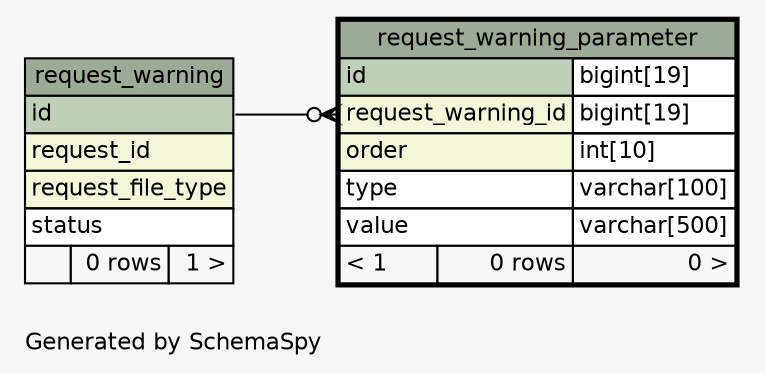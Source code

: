 // dot 2.28.0 on Windows 7 6.1
// SchemaSpy rev 590
digraph "oneDegreeRelationshipsDiagram" {
  graph [
    rankdir="RL"
    bgcolor="#f7f7f7"
    label="\nGenerated by SchemaSpy"
    labeljust="l"
    nodesep="0.18"
    ranksep="0.46"
    fontname="Helvetica"
    fontsize="11"
  ];
  node [
    fontname="Helvetica"
    fontsize="11"
    shape="plaintext"
  ];
  edge [
    arrowsize="0.8"
  ];
  "request_warning_parameter":"request_warning_id":w -> "request_warning":"id":e [arrowhead=none dir=back arrowtail=crowodot];
  "request_warning" [
    label=<
    <TABLE BORDER="0" CELLBORDER="1" CELLSPACING="0" BGCOLOR="#ffffff">
      <TR><TD COLSPAN="3" BGCOLOR="#9bab96" ALIGN="CENTER">request_warning</TD></TR>
      <TR><TD PORT="id" COLSPAN="3" BGCOLOR="#bed1b8" ALIGN="LEFT">id</TD></TR>
      <TR><TD PORT="request_id" COLSPAN="3" BGCOLOR="#f4f7da" ALIGN="LEFT">request_id</TD></TR>
      <TR><TD PORT="request_file_type" COLSPAN="3" BGCOLOR="#f4f7da" ALIGN="LEFT">request_file_type</TD></TR>
      <TR><TD PORT="status" COLSPAN="3" ALIGN="LEFT">status</TD></TR>
      <TR><TD ALIGN="LEFT" BGCOLOR="#f7f7f7">  </TD><TD ALIGN="RIGHT" BGCOLOR="#f7f7f7">0 rows</TD><TD ALIGN="RIGHT" BGCOLOR="#f7f7f7">1 &gt;</TD></TR>
    </TABLE>>
    URL="request_warning.html"
    tooltip="request_warning"
  ];
  "request_warning_parameter" [
    label=<
    <TABLE BORDER="2" CELLBORDER="1" CELLSPACING="0" BGCOLOR="#ffffff">
      <TR><TD COLSPAN="3" BGCOLOR="#9bab96" ALIGN="CENTER">request_warning_parameter</TD></TR>
      <TR><TD PORT="id" COLSPAN="2" BGCOLOR="#bed1b8" ALIGN="LEFT">id</TD><TD PORT="id.type" ALIGN="LEFT">bigint[19]</TD></TR>
      <TR><TD PORT="request_warning_id" COLSPAN="2" BGCOLOR="#f4f7da" ALIGN="LEFT">request_warning_id</TD><TD PORT="request_warning_id.type" ALIGN="LEFT">bigint[19]</TD></TR>
      <TR><TD PORT="order" COLSPAN="2" BGCOLOR="#f4f7da" ALIGN="LEFT">order</TD><TD PORT="order.type" ALIGN="LEFT">int[10]</TD></TR>
      <TR><TD PORT="type" COLSPAN="2" ALIGN="LEFT">type</TD><TD PORT="type.type" ALIGN="LEFT">varchar[100]</TD></TR>
      <TR><TD PORT="value" COLSPAN="2" ALIGN="LEFT">value</TD><TD PORT="value.type" ALIGN="LEFT">varchar[500]</TD></TR>
      <TR><TD ALIGN="LEFT" BGCOLOR="#f7f7f7">&lt; 1</TD><TD ALIGN="RIGHT" BGCOLOR="#f7f7f7">0 rows</TD><TD ALIGN="RIGHT" BGCOLOR="#f7f7f7">0 &gt;</TD></TR>
    </TABLE>>
    URL="request_warning_parameter.html"
    tooltip="request_warning_parameter"
  ];
}
